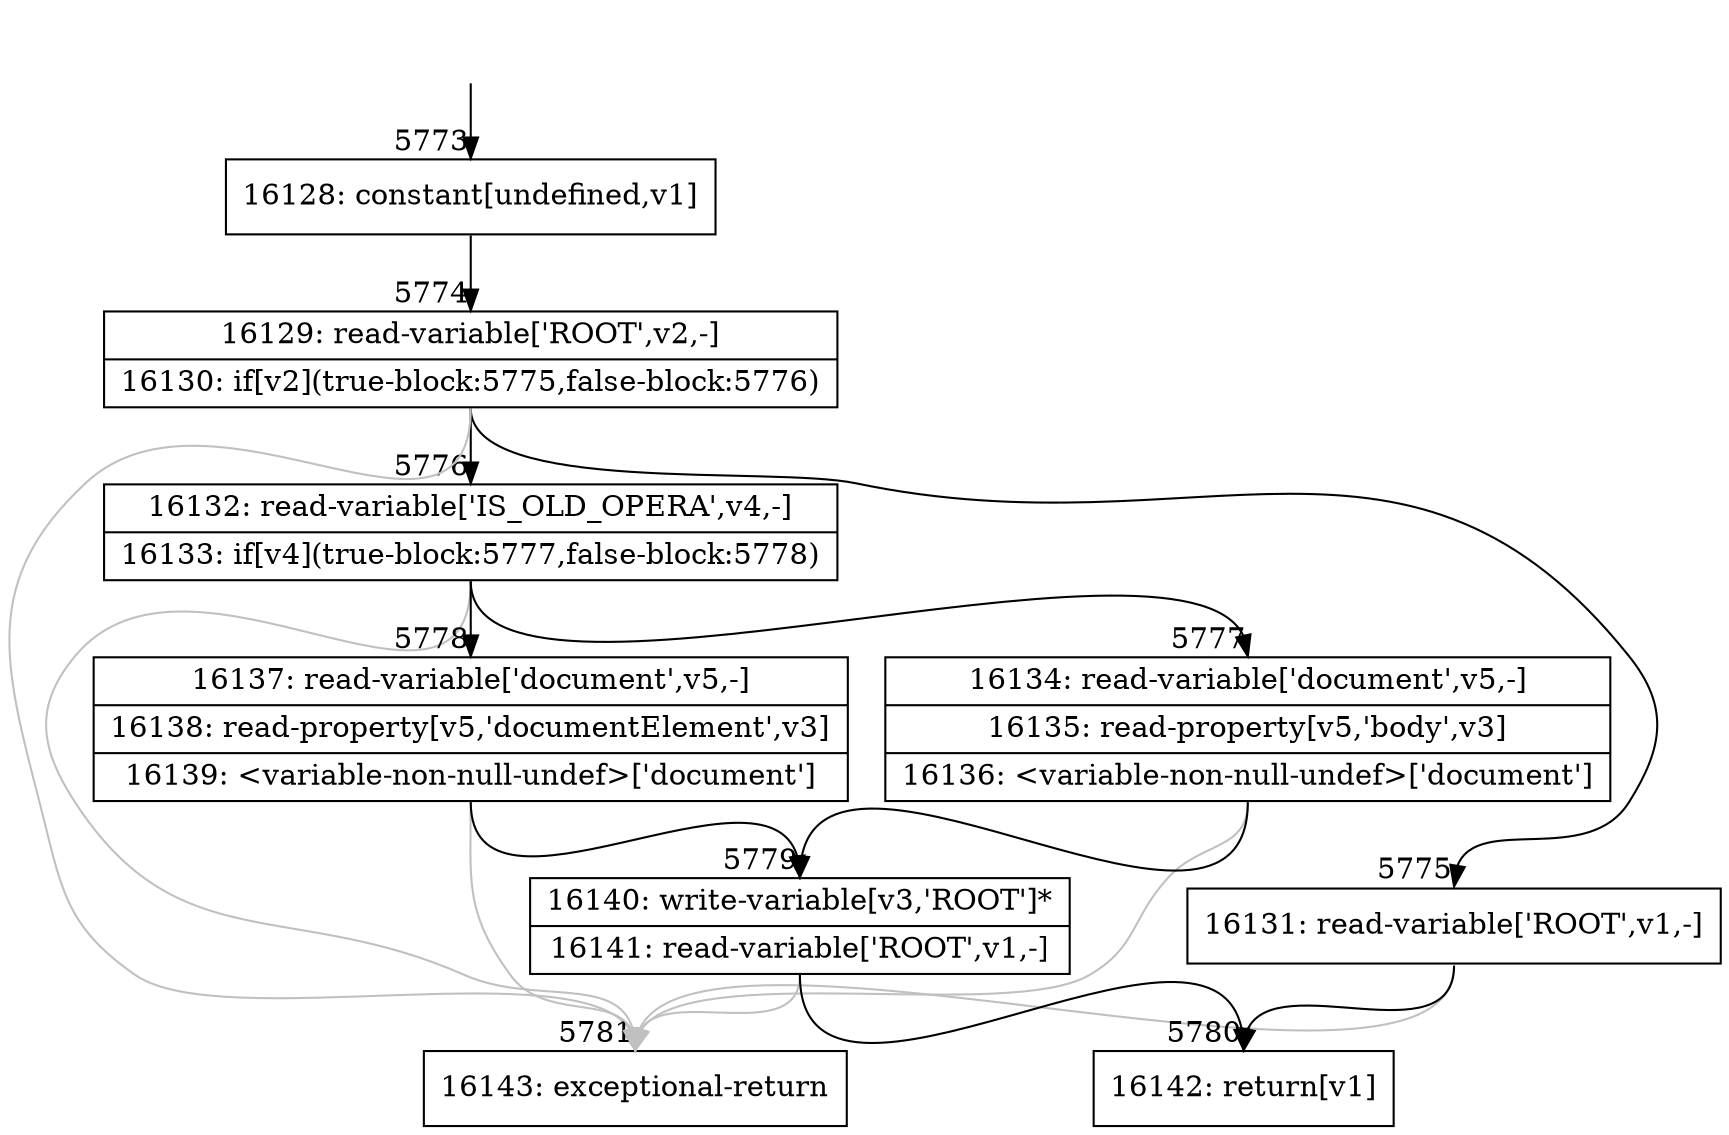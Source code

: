 digraph {
rankdir="TD"
BB_entry453[shape=none,label=""];
BB_entry453 -> BB5773 [tailport=s, headport=n, headlabel="    5773"]
BB5773 [shape=record label="{16128: constant[undefined,v1]}" ] 
BB5773 -> BB5774 [tailport=s, headport=n, headlabel="      5774"]
BB5774 [shape=record label="{16129: read-variable['ROOT',v2,-]|16130: if[v2](true-block:5775,false-block:5776)}" ] 
BB5774 -> BB5775 [tailport=s, headport=n, headlabel="      5775"]
BB5774 -> BB5776 [tailport=s, headport=n, headlabel="      5776"]
BB5774 -> BB5781 [tailport=s, headport=n, color=gray, headlabel="      5781"]
BB5775 [shape=record label="{16131: read-variable['ROOT',v1,-]}" ] 
BB5775 -> BB5780 [tailport=s, headport=n, headlabel="      5780"]
BB5775 -> BB5781 [tailport=s, headport=n, color=gray]
BB5776 [shape=record label="{16132: read-variable['IS_OLD_OPERA',v4,-]|16133: if[v4](true-block:5777,false-block:5778)}" ] 
BB5776 -> BB5777 [tailport=s, headport=n, headlabel="      5777"]
BB5776 -> BB5778 [tailport=s, headport=n, headlabel="      5778"]
BB5776 -> BB5781 [tailport=s, headport=n, color=gray]
BB5777 [shape=record label="{16134: read-variable['document',v5,-]|16135: read-property[v5,'body',v3]|16136: \<variable-non-null-undef\>['document']}" ] 
BB5777 -> BB5779 [tailport=s, headport=n, headlabel="      5779"]
BB5777 -> BB5781 [tailport=s, headport=n, color=gray]
BB5778 [shape=record label="{16137: read-variable['document',v5,-]|16138: read-property[v5,'documentElement',v3]|16139: \<variable-non-null-undef\>['document']}" ] 
BB5778 -> BB5779 [tailport=s, headport=n]
BB5778 -> BB5781 [tailport=s, headport=n, color=gray]
BB5779 [shape=record label="{16140: write-variable[v3,'ROOT']*|16141: read-variable['ROOT',v1,-]}" ] 
BB5779 -> BB5780 [tailport=s, headport=n]
BB5779 -> BB5781 [tailport=s, headport=n, color=gray]
BB5780 [shape=record label="{16142: return[v1]}" ] 
BB5781 [shape=record label="{16143: exceptional-return}" ] 
//#$~ 4414
}

